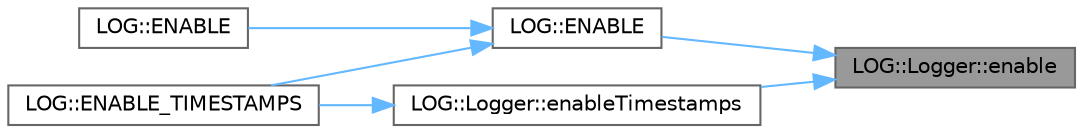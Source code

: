digraph "LOG::Logger::enable"
{
 // LATEX_PDF_SIZE
  bgcolor="transparent";
  edge [fontname=Helvetica,fontsize=10,labelfontname=Helvetica,labelfontsize=10];
  node [fontname=Helvetica,fontsize=10,shape=box,height=0.2,width=0.4];
  rankdir="RL";
  Node1 [id="Node000001",label="LOG::Logger::enable",height=0.2,width=0.4,color="gray40", fillcolor="grey60", style="filled", fontcolor="black",tooltip=" "];
  Node1 -> Node2 [id="edge1_Node000001_Node000002",dir="back",color="steelblue1",style="solid",tooltip=" "];
  Node2 [id="Node000002",label="LOG::ENABLE",height=0.2,width=0.4,color="grey40", fillcolor="white", style="filled",URL="$namespace_l_o_g.html#a967dd6d62dde58bb5cc0bcf4b155ce71",tooltip=" "];
  Node2 -> Node3 [id="edge2_Node000002_Node000003",dir="back",color="steelblue1",style="solid",tooltip=" "];
  Node3 [id="Node000003",label="LOG::ENABLE",height=0.2,width=0.4,color="grey40", fillcolor="white", style="filled",URL="$namespace_l_o_g.html#a2367c9d0ae19ba363f09b8bde85b4eb2",tooltip=" "];
  Node2 -> Node4 [id="edge3_Node000002_Node000004",dir="back",color="steelblue1",style="solid",tooltip=" "];
  Node4 [id="Node000004",label="LOG::ENABLE_TIMESTAMPS",height=0.2,width=0.4,color="grey40", fillcolor="white", style="filled",URL="$namespace_l_o_g.html#a0c9a7fe020ae17df56a5cd09509f58c3",tooltip=" "];
  Node1 -> Node5 [id="edge4_Node000001_Node000005",dir="back",color="steelblue1",style="solid",tooltip=" "];
  Node5 [id="Node000005",label="LOG::Logger::enableTimestamps",height=0.2,width=0.4,color="grey40", fillcolor="white", style="filled",URL="$class_l_o_g_1_1_logger.html#acdb1319a3d218b7ae2cdc30bba67e843",tooltip=" "];
  Node5 -> Node4 [id="edge5_Node000005_Node000004",dir="back",color="steelblue1",style="solid",tooltip=" "];
}

